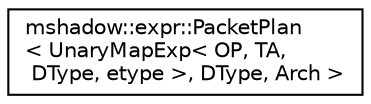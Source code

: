 digraph "Graphical Class Hierarchy"
{
 // LATEX_PDF_SIZE
  edge [fontname="Helvetica",fontsize="10",labelfontname="Helvetica",labelfontsize="10"];
  node [fontname="Helvetica",fontsize="10",shape=record];
  rankdir="LR";
  Node0 [label="mshadow::expr::PacketPlan\l\< UnaryMapExp\< OP, TA,\l DType, etype \>, DType, Arch \>",height=0.2,width=0.4,color="black", fillcolor="white", style="filled",URL="$classmshadow_1_1expr_1_1PacketPlan_3_01UnaryMapExp_3_01OP_00_01TA_00_01DType_00_01etype_01_4_00_01DType_00_01Arch_01_4.html",tooltip=" "];
}
